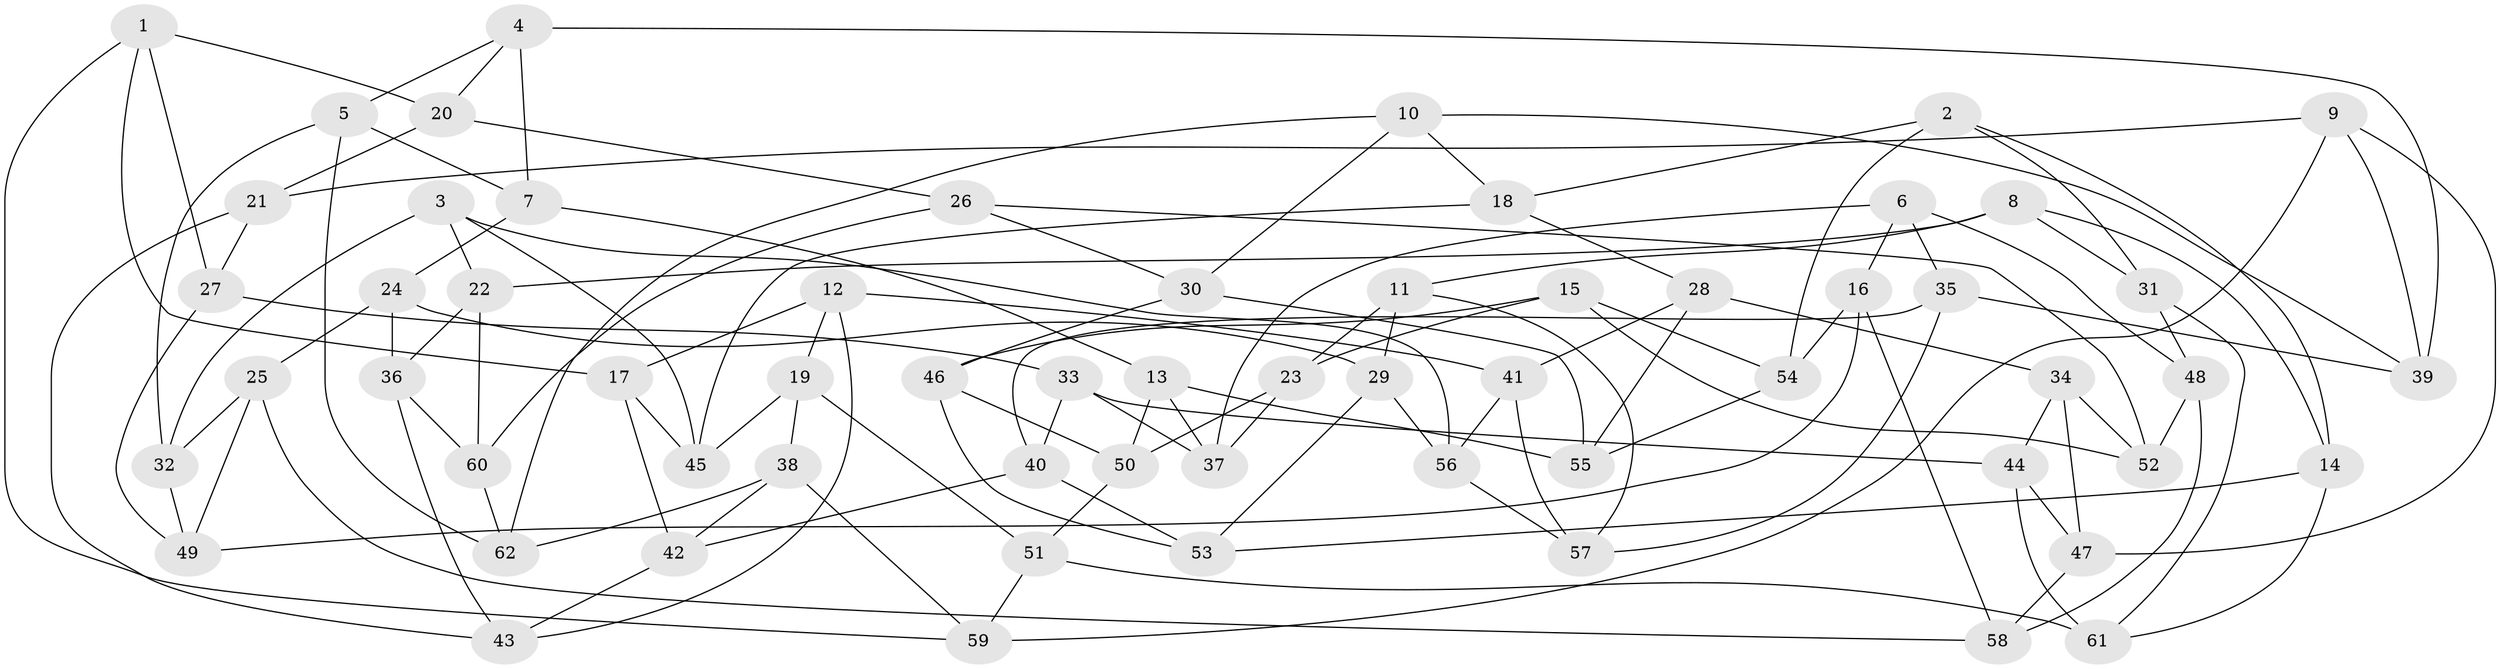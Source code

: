 // Generated by graph-tools (version 1.1) at 2025/50/03/09/25 03:50:49]
// undirected, 62 vertices, 124 edges
graph export_dot {
graph [start="1"]
  node [color=gray90,style=filled];
  1;
  2;
  3;
  4;
  5;
  6;
  7;
  8;
  9;
  10;
  11;
  12;
  13;
  14;
  15;
  16;
  17;
  18;
  19;
  20;
  21;
  22;
  23;
  24;
  25;
  26;
  27;
  28;
  29;
  30;
  31;
  32;
  33;
  34;
  35;
  36;
  37;
  38;
  39;
  40;
  41;
  42;
  43;
  44;
  45;
  46;
  47;
  48;
  49;
  50;
  51;
  52;
  53;
  54;
  55;
  56;
  57;
  58;
  59;
  60;
  61;
  62;
  1 -- 20;
  1 -- 59;
  1 -- 27;
  1 -- 17;
  2 -- 14;
  2 -- 54;
  2 -- 31;
  2 -- 18;
  3 -- 22;
  3 -- 56;
  3 -- 32;
  3 -- 45;
  4 -- 39;
  4 -- 5;
  4 -- 7;
  4 -- 20;
  5 -- 62;
  5 -- 7;
  5 -- 32;
  6 -- 35;
  6 -- 37;
  6 -- 48;
  6 -- 16;
  7 -- 24;
  7 -- 13;
  8 -- 31;
  8 -- 22;
  8 -- 14;
  8 -- 11;
  9 -- 47;
  9 -- 59;
  9 -- 39;
  9 -- 21;
  10 -- 39;
  10 -- 30;
  10 -- 62;
  10 -- 18;
  11 -- 23;
  11 -- 57;
  11 -- 29;
  12 -- 41;
  12 -- 43;
  12 -- 19;
  12 -- 17;
  13 -- 37;
  13 -- 55;
  13 -- 50;
  14 -- 53;
  14 -- 61;
  15 -- 23;
  15 -- 46;
  15 -- 54;
  15 -- 52;
  16 -- 49;
  16 -- 54;
  16 -- 58;
  17 -- 42;
  17 -- 45;
  18 -- 45;
  18 -- 28;
  19 -- 38;
  19 -- 51;
  19 -- 45;
  20 -- 26;
  20 -- 21;
  21 -- 27;
  21 -- 43;
  22 -- 60;
  22 -- 36;
  23 -- 37;
  23 -- 50;
  24 -- 36;
  24 -- 25;
  24 -- 29;
  25 -- 58;
  25 -- 32;
  25 -- 49;
  26 -- 52;
  26 -- 30;
  26 -- 60;
  27 -- 33;
  27 -- 49;
  28 -- 55;
  28 -- 41;
  28 -- 34;
  29 -- 53;
  29 -- 56;
  30 -- 55;
  30 -- 46;
  31 -- 48;
  31 -- 61;
  32 -- 49;
  33 -- 40;
  33 -- 37;
  33 -- 44;
  34 -- 47;
  34 -- 52;
  34 -- 44;
  35 -- 40;
  35 -- 39;
  35 -- 57;
  36 -- 60;
  36 -- 43;
  38 -- 62;
  38 -- 42;
  38 -- 59;
  40 -- 42;
  40 -- 53;
  41 -- 56;
  41 -- 57;
  42 -- 43;
  44 -- 47;
  44 -- 61;
  46 -- 50;
  46 -- 53;
  47 -- 58;
  48 -- 52;
  48 -- 58;
  50 -- 51;
  51 -- 61;
  51 -- 59;
  54 -- 55;
  56 -- 57;
  60 -- 62;
}
